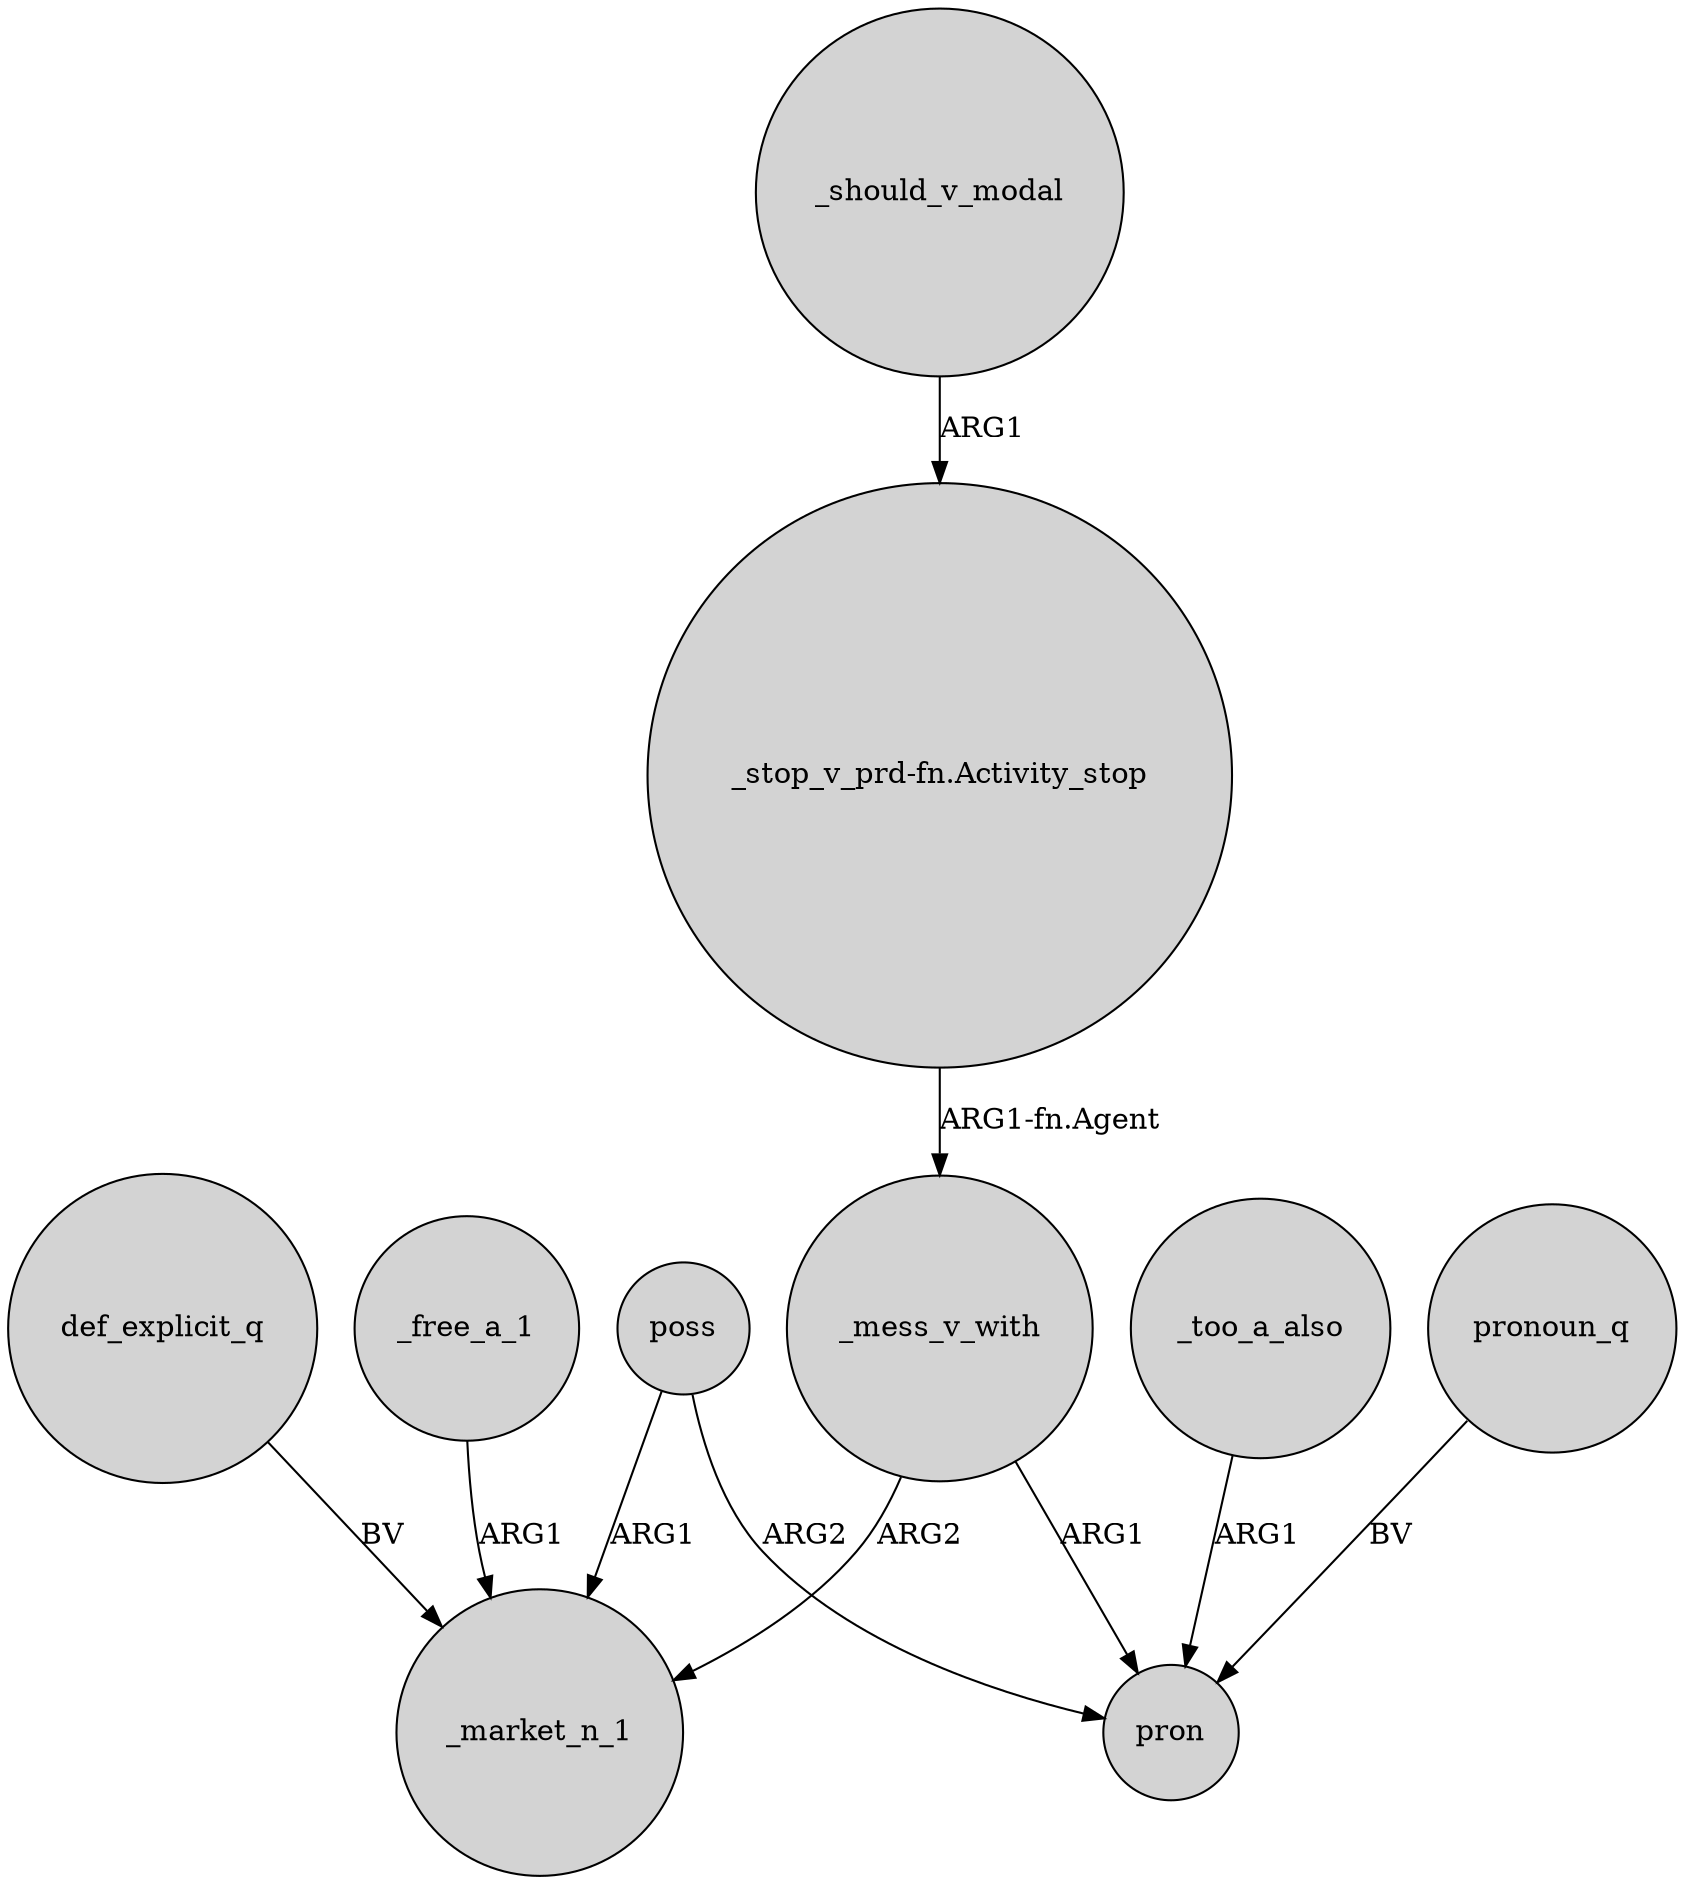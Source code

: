 digraph {
	node [shape=circle style=filled]
	"_stop_v_prd-fn.Activity_stop" -> _mess_v_with [label="ARG1-fn.Agent"]
	def_explicit_q -> _market_n_1 [label=BV]
	poss -> pron [label=ARG2]
	_should_v_modal -> "_stop_v_prd-fn.Activity_stop" [label=ARG1]
	_mess_v_with -> pron [label=ARG1]
	_mess_v_with -> _market_n_1 [label=ARG2]
	poss -> _market_n_1 [label=ARG1]
	_too_a_also -> pron [label=ARG1]
	_free_a_1 -> _market_n_1 [label=ARG1]
	pronoun_q -> pron [label=BV]
}
